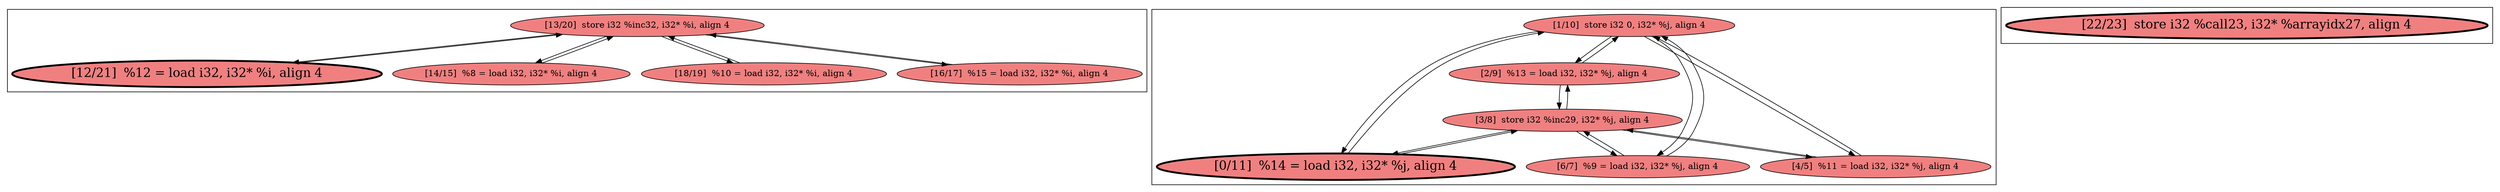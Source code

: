 
digraph G {





subgraph cluster2 {


node694 [fillcolor=lightcoral,label="[13/20]  store i32 %inc32, i32* %i, align 4",shape=ellipse,style=filled ]
node693 [penwidth=3.0,fontsize=20,fillcolor=lightcoral,label="[12/21]  %12 = load i32, i32* %i, align 4",shape=ellipse,style=filled ]
node692 [fillcolor=lightcoral,label="[14/15]  %8 = load i32, i32* %i, align 4",shape=ellipse,style=filled ]
node690 [fillcolor=lightcoral,label="[18/19]  %10 = load i32, i32* %i, align 4",shape=ellipse,style=filled ]
node691 [fillcolor=lightcoral,label="[16/17]  %15 = load i32, i32* %i, align 4",shape=ellipse,style=filled ]

node693->node694 [ ]
node694->node693 [ ]
node694->node691 [ ]
node691->node694 [ ]
node690->node694 [ ]
node694->node690 [ ]
node694->node692 [ ]
node692->node694 [ ]


}

subgraph cluster0 {


node688 [fillcolor=lightcoral,label="[1/10]  store i32 0, i32* %j, align 4",shape=ellipse,style=filled ]
node686 [fillcolor=lightcoral,label="[2/9]  %13 = load i32, i32* %j, align 4",shape=ellipse,style=filled ]
node687 [penwidth=3.0,fontsize=20,fillcolor=lightcoral,label="[0/11]  %14 = load i32, i32* %j, align 4",shape=ellipse,style=filled ]
node685 [fillcolor=lightcoral,label="[3/8]  store i32 %inc29, i32* %j, align 4",shape=ellipse,style=filled ]
node683 [fillcolor=lightcoral,label="[6/7]  %9 = load i32, i32* %j, align 4",shape=ellipse,style=filled ]
node684 [fillcolor=lightcoral,label="[4/5]  %11 = load i32, i32* %j, align 4",shape=ellipse,style=filled ]

node684->node685 [ ]
node685->node683 [ ]
node685->node684 [ ]
node686->node688 [ ]
node688->node686 [ ]
node688->node684 [ ]
node683->node688 [ ]
node688->node683 [ ]
node687->node688 [ ]
node687->node685 [ ]
node683->node685 [ ]
node688->node687 [ ]
node686->node685 [ ]
node684->node688 [ ]
node685->node687 [ ]
node685->node686 [ ]


}

subgraph cluster1 {


node689 [penwidth=3.0,fontsize=20,fillcolor=lightcoral,label="[22/23]  store i32 %call23, i32* %arrayidx27, align 4",shape=ellipse,style=filled ]



}

}
